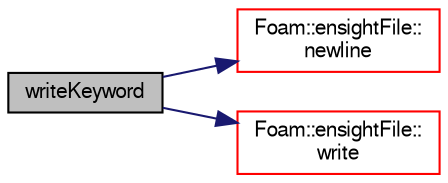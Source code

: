 digraph "writeKeyword"
{
  bgcolor="transparent";
  edge [fontname="FreeSans",fontsize="10",labelfontname="FreeSans",labelfontsize="10"];
  node [fontname="FreeSans",fontsize="10",shape=record];
  rankdir="LR";
  Node5 [label="writeKeyword",height=0.2,width=0.4,color="black", fillcolor="grey75", style="filled", fontcolor="black"];
  Node5 -> Node6 [color="midnightblue",fontsize="10",style="solid",fontname="FreeSans"];
  Node6 [label="Foam::ensightFile::\lnewline",height=0.2,width=0.4,color="red",URL="$a21298.html#ab5159a45ba6da86b4085607bea7569dc",tooltip="Add carriage return to ascii stream. "];
  Node5 -> Node52 [color="midnightblue",fontsize="10",style="solid",fontname="FreeSans"];
  Node52 [label="Foam::ensightFile::\lwrite",height=0.2,width=0.4,color="red",URL="$a21298.html#a585eddd24704fabf8fb2b6f1da342813",tooltip="binary write "];
}
